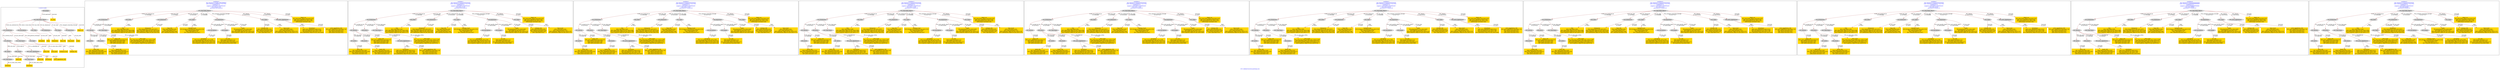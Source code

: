digraph n0 {
fontcolor="blue"
remincross="true"
label="s25-s-oakland-museum-paintings.json"
subgraph cluster_0 {
label="1-correct model"
n2[style="filled",color="white",fillcolor="lightgray",label="E12_Production1"];
n3[style="filled",color="white",fillcolor="lightgray",label="E21_Person1"];
n4[style="filled",color="white",fillcolor="lightgray",label="E52_Time-Span3"];
n5[style="filled",color="white",fillcolor="lightgray",label="E55_Type1"];
n6[style="filled",color="white",fillcolor="lightgray",label="E67_Birth1"];
n7[style="filled",color="white",fillcolor="lightgray",label="E69_Death1"];
n8[style="filled",color="white",fillcolor="lightgray",label="E82_Actor_Appellation1"];
n9[style="filled",color="white",fillcolor="lightgray",label="E22_Man-Made_Object1"];
n10[style="filled",color="white",fillcolor="lightgray",label="E34_Inscription1"];
n11[style="filled",color="white",fillcolor="lightgray",label="E35_Title1"];
n12[style="filled",color="white",fillcolor="lightgray",label="E54_Dimension1"];
n13[style="filled",color="white",fillcolor="lightgray",label="E55_Type2"];
n14[style="filled",color="white",fillcolor="lightgray",label="E8_Acquisition1"];
n15[style="filled",color="white",fillcolor="lightgray",label="E38_Image1"];
n16[style="filled",color="white",fillcolor="lightgray",label="E52_Time-Span1"];
n17[style="filled",color="white",fillcolor="lightgray",label="E52_Time-Span2"];
n18[shape="plaintext",style="filled",fillcolor="gold",label="Credit"];
n19[shape="plaintext",style="filled",fillcolor="gold",label="Dimensions"];
n20[shape="plaintext",style="filled",fillcolor="gold",label="ArtistName"];
n21[shape="plaintext",style="filled",fillcolor="gold",label="Pic_URL"];
n22[shape="plaintext",style="filled",fillcolor="gold",label="Type_URI"];
n23[shape="plaintext",style="filled",fillcolor="gold",label="Object_uri"];
n24[shape="plaintext",style="filled",fillcolor="gold",label="Birth_URI"];
n25[shape="plaintext",style="filled",fillcolor="gold",label="Inscription"];
n26[shape="plaintext",style="filled",fillcolor="gold",label="Subtype_of_Art"];
n27[shape="plaintext",style="filled",fillcolor="gold",label="Title"];
n28[shape="plaintext",style="filled",fillcolor="gold",label="Artist_URI"];
n29[shape="plaintext",style="filled",fillcolor="gold",label="Date_made"];
n30[shape="plaintext",style="filled",fillcolor="gold",label="Subtype_URI"];
n31[shape="plaintext",style="filled",fillcolor="gold",label="DeathDate"];
n32[shape="plaintext",style="filled",fillcolor="gold",label="Type_of_Art"];
n33[shape="plaintext",style="filled",fillcolor="gold",label="Artist_Appellation_URI"];
n34[shape="plaintext",style="filled",fillcolor="gold",label="Death_URI"];
n35[shape="plaintext",style="filled",fillcolor="gold",label="BirthDate"];
}
subgraph cluster_1 {
label="candidate 0\nlink coherence:0.034482758620689655\nnode coherence:0.06896551724137931\nconfidence:1.0\nmapping score:0.3875718390804597\ncost:2008.607244\n-precision:0.69-recall:0.6"
n37[style="filled",color="white",fillcolor="lightgray",label="E12_Production1"];
n38[style="filled",color="white",fillcolor="lightgray",label="E21_Person1"];
n39[style="filled",color="white",fillcolor="lightgray",label="E52_Time-Span1"];
n40[style="filled",color="white",fillcolor="lightgray",label="E67_Birth1"];
n41[style="filled",color="white",fillcolor="lightgray",label="E69_Death1"];
n42[style="filled",color="white",fillcolor="lightgray",label="E22_Man-Made_Object1"];
n43[style="filled",color="white",fillcolor="lightgray",label="E35_Title1"];
n44[style="filled",color="white",fillcolor="lightgray",label="E54_Dimension1"];
n45[style="filled",color="white",fillcolor="lightgray",label="E55_Type1"];
n46[style="filled",color="white",fillcolor="lightgray",label="E8_Acquisition1"];
n47[style="filled",color="white",fillcolor="lightgray",label="E55_Type2"];
n48[style="filled",color="white",fillcolor="lightgray",label="E82_Actor_Appellation2"];
n49[style="filled",color="white",fillcolor="lightgray",label="E34_Inscription1"];
n50[style="filled",color="white",fillcolor="lightgray",label="E38_Image1"];
n51[shape="plaintext",style="filled",fillcolor="gold",label="Date_made\n[E52_Time-Span,P82_at_some_time_within,0.586]\n[E52_Time-Span,P82b_end_of_the_end,0.215]\n[E52_Time-Span,P82a_begin_of_the_begin,0.121]\n[E33_Linguistic_Object,P3_has_note,0.078]"];
n52[shape="plaintext",style="filled",fillcolor="gold",label="Subtype_URI\n[E55_Type,classLink,0.416]\n[E57_Material,classLink,0.414]\n[E74_Group,classLink,0.139]\n[E55_Type,label,0.031]"];
n53[shape="plaintext",style="filled",fillcolor="gold",label="Death_URI\n[E69_Death,classLink,0.533]\n[E82_Actor_Appellation,classLink,0.2]\n[E21_Person,classLink,0.134]\n[E67_Birth,classLink,0.133]"];
n54[shape="plaintext",style="filled",fillcolor="gold",label="Dimensions\n[E54_Dimension,P3_has_note,0.837]\n[E22_Man-Made_Object,P3_has_note,0.079]\n[E33_Linguistic_Object,P3_has_note,0.043]\n[E73_Information_Object,P3_has_note,0.04]"];
n55[shape="plaintext",style="filled",fillcolor="gold",label="Title\n[E35_Title,label,0.386]\n[E22_Man-Made_Object,P3_has_note,0.248]\n[E73_Information_Object,P3_has_note,0.196]\n[E33_Linguistic_Object,P3_has_note,0.171]"];
n56[shape="plaintext",style="filled",fillcolor="gold",label="Object_uri\n[E22_Man-Made_Object,classLink,0.332]\n[E82_Actor_Appellation,label,0.284]\n[E8_Acquisition,P3_has_note,0.216]\n[E38_Image,classLink,0.168]"];
n57[shape="plaintext",style="filled",fillcolor="gold",label="Artist_URI\n[E82_Actor_Appellation,classLink,0.37]\n[E21_Person,classLink,0.258]\n[E69_Death,classLink,0.188]\n[E67_Birth,classLink,0.183]"];
n58[shape="plaintext",style="filled",fillcolor="gold",label="Credit\n[E8_Acquisition,P3_has_note,0.484]\n[E30_Right,P3_has_note,0.307]\n[E22_Man-Made_Object,P3_has_note,0.112]\n[E33_Linguistic_Object,P3_has_note,0.098]"];
n59[shape="plaintext",style="filled",fillcolor="gold",label="Type_URI\n[E55_Type,classLink,0.593]\n[E55_Type,label,0.197]\n[E74_Group,classLink,0.108]\n[E57_Material,classLink,0.102]"];
n60[shape="plaintext",style="filled",fillcolor="gold",label="Pic_URL\n[E38_Image,classLink,0.771]\n[E53_Place,classLink,0.083]\n[E22_Man-Made_Object,classLink,0.077]\n[E8_Acquisition,classLink,0.069]"];
n61[shape="plaintext",style="filled",fillcolor="gold",label="ArtistName\n[E82_Actor_Appellation,label,0.612]\n[E34_Inscription,P3_has_note,0.189]\n[E8_Acquisition,P3_has_note,0.116]\n[E73_Information_Object,P3_has_note,0.083]"];
n62[shape="plaintext",style="filled",fillcolor="gold",label="Type_of_Art\n[E55_Type,label,0.454]\n[E55_Type,classLink,0.321]\n[E33_Linguistic_Object,P3_has_note,0.113]\n[E73_Information_Object,P3_has_note,0.111]"];
n63[shape="plaintext",style="filled",fillcolor="gold",label="Inscription\n[E34_Inscription,P3_has_note,0.536]\n[E22_Man-Made_Object,P3_has_note,0.185]\n[E73_Information_Object,P3_has_note,0.16]\n[E33_Linguistic_Object,P3_has_note,0.119]"];
n64[shape="plaintext",style="filled",fillcolor="gold",label="Birth_URI\n[E67_Birth,classLink,0.546]\n[E82_Actor_Appellation,classLink,0.205]\n[E21_Person,classLink,0.146]\n[E69_Death,classLink,0.103]"];
n65[shape="plaintext",style="filled",fillcolor="gold",label="Subtype_of_Art\n[E29_Design_or_Procedure,P3_has_note,0.324]\n[E57_Material,label,0.305]\n[E55_Type,label,0.274]\n[E57_Material,classLink,0.097]"];
n66[shape="plaintext",style="filled",fillcolor="gold",label="Artist_Appellation_URI\n[E82_Actor_Appellation,classLink,0.729]\n[E21_Person,classLink,0.207]\n[E67_Birth,classLink,0.032]\n[E69_Death,classLink,0.032]"];
}
subgraph cluster_2 {
label="candidate 1\nlink coherence:0.03333333333333333\nnode coherence:0.06896551724137931\nconfidence:1.0\nmapping score:0.3875718390804597\ncost:2009.570145\n-precision:0.64-recall:0.6"
n68[style="filled",color="white",fillcolor="lightgray",label="E12_Production1"];
n69[style="filled",color="white",fillcolor="lightgray",label="E21_Person1"];
n70[style="filled",color="white",fillcolor="lightgray",label="E39_Actor1"];
n71[style="filled",color="white",fillcolor="lightgray",label="E52_Time-Span1"];
n72[style="filled",color="white",fillcolor="lightgray",label="E67_Birth1"];
n73[style="filled",color="white",fillcolor="lightgray",label="E69_Death1"];
n74[style="filled",color="white",fillcolor="lightgray",label="E22_Man-Made_Object1"];
n75[style="filled",color="white",fillcolor="lightgray",label="E35_Title1"];
n76[style="filled",color="white",fillcolor="lightgray",label="E54_Dimension1"];
n77[style="filled",color="white",fillcolor="lightgray",label="E55_Type1"];
n78[style="filled",color="white",fillcolor="lightgray",label="E8_Acquisition1"];
n79[style="filled",color="white",fillcolor="lightgray",label="E55_Type2"];
n80[style="filled",color="white",fillcolor="lightgray",label="E82_Actor_Appellation2"];
n81[style="filled",color="white",fillcolor="lightgray",label="E34_Inscription1"];
n82[style="filled",color="white",fillcolor="lightgray",label="E38_Image1"];
n83[shape="plaintext",style="filled",fillcolor="gold",label="Date_made\n[E52_Time-Span,P82_at_some_time_within,0.586]\n[E52_Time-Span,P82b_end_of_the_end,0.215]\n[E52_Time-Span,P82a_begin_of_the_begin,0.121]\n[E33_Linguistic_Object,P3_has_note,0.078]"];
n84[shape="plaintext",style="filled",fillcolor="gold",label="Subtype_URI\n[E55_Type,classLink,0.416]\n[E57_Material,classLink,0.414]\n[E74_Group,classLink,0.139]\n[E55_Type,label,0.031]"];
n85[shape="plaintext",style="filled",fillcolor="gold",label="Death_URI\n[E69_Death,classLink,0.533]\n[E82_Actor_Appellation,classLink,0.2]\n[E21_Person,classLink,0.134]\n[E67_Birth,classLink,0.133]"];
n86[shape="plaintext",style="filled",fillcolor="gold",label="Dimensions\n[E54_Dimension,P3_has_note,0.837]\n[E22_Man-Made_Object,P3_has_note,0.079]\n[E33_Linguistic_Object,P3_has_note,0.043]\n[E73_Information_Object,P3_has_note,0.04]"];
n87[shape="plaintext",style="filled",fillcolor="gold",label="Title\n[E35_Title,label,0.386]\n[E22_Man-Made_Object,P3_has_note,0.248]\n[E73_Information_Object,P3_has_note,0.196]\n[E33_Linguistic_Object,P3_has_note,0.171]"];
n88[shape="plaintext",style="filled",fillcolor="gold",label="Object_uri\n[E22_Man-Made_Object,classLink,0.332]\n[E82_Actor_Appellation,label,0.284]\n[E8_Acquisition,P3_has_note,0.216]\n[E38_Image,classLink,0.168]"];
n89[shape="plaintext",style="filled",fillcolor="gold",label="Artist_URI\n[E82_Actor_Appellation,classLink,0.37]\n[E21_Person,classLink,0.258]\n[E69_Death,classLink,0.188]\n[E67_Birth,classLink,0.183]"];
n90[shape="plaintext",style="filled",fillcolor="gold",label="Credit\n[E8_Acquisition,P3_has_note,0.484]\n[E30_Right,P3_has_note,0.307]\n[E22_Man-Made_Object,P3_has_note,0.112]\n[E33_Linguistic_Object,P3_has_note,0.098]"];
n91[shape="plaintext",style="filled",fillcolor="gold",label="Type_URI\n[E55_Type,classLink,0.593]\n[E55_Type,label,0.197]\n[E74_Group,classLink,0.108]\n[E57_Material,classLink,0.102]"];
n92[shape="plaintext",style="filled",fillcolor="gold",label="Pic_URL\n[E38_Image,classLink,0.771]\n[E53_Place,classLink,0.083]\n[E22_Man-Made_Object,classLink,0.077]\n[E8_Acquisition,classLink,0.069]"];
n93[shape="plaintext",style="filled",fillcolor="gold",label="ArtistName\n[E82_Actor_Appellation,label,0.612]\n[E34_Inscription,P3_has_note,0.189]\n[E8_Acquisition,P3_has_note,0.116]\n[E73_Information_Object,P3_has_note,0.083]"];
n94[shape="plaintext",style="filled",fillcolor="gold",label="Type_of_Art\n[E55_Type,label,0.454]\n[E55_Type,classLink,0.321]\n[E33_Linguistic_Object,P3_has_note,0.113]\n[E73_Information_Object,P3_has_note,0.111]"];
n95[shape="plaintext",style="filled",fillcolor="gold",label="Inscription\n[E34_Inscription,P3_has_note,0.536]\n[E22_Man-Made_Object,P3_has_note,0.185]\n[E73_Information_Object,P3_has_note,0.16]\n[E33_Linguistic_Object,P3_has_note,0.119]"];
n96[shape="plaintext",style="filled",fillcolor="gold",label="Birth_URI\n[E67_Birth,classLink,0.546]\n[E82_Actor_Appellation,classLink,0.205]\n[E21_Person,classLink,0.146]\n[E69_Death,classLink,0.103]"];
n97[shape="plaintext",style="filled",fillcolor="gold",label="Subtype_of_Art\n[E29_Design_or_Procedure,P3_has_note,0.324]\n[E57_Material,label,0.305]\n[E55_Type,label,0.274]\n[E57_Material,classLink,0.097]"];
n98[shape="plaintext",style="filled",fillcolor="gold",label="Artist_Appellation_URI\n[E82_Actor_Appellation,classLink,0.729]\n[E21_Person,classLink,0.207]\n[E67_Birth,classLink,0.032]\n[E69_Death,classLink,0.032]"];
}
subgraph cluster_3 {
label="candidate 2\nlink coherence:0.03333333333333333\nnode coherence:0.06896551724137931\nconfidence:1.0\nmapping score:0.3875718390804597\ncost:2009.570542\n-precision:0.57-recall:0.53"
n100[style="filled",color="white",fillcolor="lightgray",label="E12_Production1"];
n101[style="filled",color="white",fillcolor="lightgray",label="E21_Person1"];
n102[style="filled",color="white",fillcolor="lightgray",label="E39_Actor1"];
n103[style="filled",color="white",fillcolor="lightgray",label="E52_Time-Span1"];
n104[style="filled",color="white",fillcolor="lightgray",label="E67_Birth1"];
n105[style="filled",color="white",fillcolor="lightgray",label="E22_Man-Made_Object1"];
n106[style="filled",color="white",fillcolor="lightgray",label="E35_Title1"];
n107[style="filled",color="white",fillcolor="lightgray",label="E54_Dimension1"];
n108[style="filled",color="white",fillcolor="lightgray",label="E55_Type1"];
n109[style="filled",color="white",fillcolor="lightgray",label="E8_Acquisition1"];
n110[style="filled",color="white",fillcolor="lightgray",label="E69_Death1"];
n111[style="filled",color="white",fillcolor="lightgray",label="E55_Type2"];
n112[style="filled",color="white",fillcolor="lightgray",label="E82_Actor_Appellation2"];
n113[style="filled",color="white",fillcolor="lightgray",label="E34_Inscription1"];
n114[style="filled",color="white",fillcolor="lightgray",label="E38_Image1"];
n115[shape="plaintext",style="filled",fillcolor="gold",label="Date_made\n[E52_Time-Span,P82_at_some_time_within,0.586]\n[E52_Time-Span,P82b_end_of_the_end,0.215]\n[E52_Time-Span,P82a_begin_of_the_begin,0.121]\n[E33_Linguistic_Object,P3_has_note,0.078]"];
n116[shape="plaintext",style="filled",fillcolor="gold",label="Subtype_URI\n[E55_Type,classLink,0.416]\n[E57_Material,classLink,0.414]\n[E74_Group,classLink,0.139]\n[E55_Type,label,0.031]"];
n117[shape="plaintext",style="filled",fillcolor="gold",label="Death_URI\n[E69_Death,classLink,0.533]\n[E82_Actor_Appellation,classLink,0.2]\n[E21_Person,classLink,0.134]\n[E67_Birth,classLink,0.133]"];
n118[shape="plaintext",style="filled",fillcolor="gold",label="Dimensions\n[E54_Dimension,P3_has_note,0.837]\n[E22_Man-Made_Object,P3_has_note,0.079]\n[E33_Linguistic_Object,P3_has_note,0.043]\n[E73_Information_Object,P3_has_note,0.04]"];
n119[shape="plaintext",style="filled",fillcolor="gold",label="Title\n[E35_Title,label,0.386]\n[E22_Man-Made_Object,P3_has_note,0.248]\n[E73_Information_Object,P3_has_note,0.196]\n[E33_Linguistic_Object,P3_has_note,0.171]"];
n120[shape="plaintext",style="filled",fillcolor="gold",label="Object_uri\n[E22_Man-Made_Object,classLink,0.332]\n[E82_Actor_Appellation,label,0.284]\n[E8_Acquisition,P3_has_note,0.216]\n[E38_Image,classLink,0.168]"];
n121[shape="plaintext",style="filled",fillcolor="gold",label="Artist_URI\n[E82_Actor_Appellation,classLink,0.37]\n[E21_Person,classLink,0.258]\n[E69_Death,classLink,0.188]\n[E67_Birth,classLink,0.183]"];
n122[shape="plaintext",style="filled",fillcolor="gold",label="Credit\n[E8_Acquisition,P3_has_note,0.484]\n[E30_Right,P3_has_note,0.307]\n[E22_Man-Made_Object,P3_has_note,0.112]\n[E33_Linguistic_Object,P3_has_note,0.098]"];
n123[shape="plaintext",style="filled",fillcolor="gold",label="Type_URI\n[E55_Type,classLink,0.593]\n[E55_Type,label,0.197]\n[E74_Group,classLink,0.108]\n[E57_Material,classLink,0.102]"];
n124[shape="plaintext",style="filled",fillcolor="gold",label="Pic_URL\n[E38_Image,classLink,0.771]\n[E53_Place,classLink,0.083]\n[E22_Man-Made_Object,classLink,0.077]\n[E8_Acquisition,classLink,0.069]"];
n125[shape="plaintext",style="filled",fillcolor="gold",label="ArtistName\n[E82_Actor_Appellation,label,0.612]\n[E34_Inscription,P3_has_note,0.189]\n[E8_Acquisition,P3_has_note,0.116]\n[E73_Information_Object,P3_has_note,0.083]"];
n126[shape="plaintext",style="filled",fillcolor="gold",label="Type_of_Art\n[E55_Type,label,0.454]\n[E55_Type,classLink,0.321]\n[E33_Linguistic_Object,P3_has_note,0.113]\n[E73_Information_Object,P3_has_note,0.111]"];
n127[shape="plaintext",style="filled",fillcolor="gold",label="Inscription\n[E34_Inscription,P3_has_note,0.536]\n[E22_Man-Made_Object,P3_has_note,0.185]\n[E73_Information_Object,P3_has_note,0.16]\n[E33_Linguistic_Object,P3_has_note,0.119]"];
n128[shape="plaintext",style="filled",fillcolor="gold",label="Birth_URI\n[E67_Birth,classLink,0.546]\n[E82_Actor_Appellation,classLink,0.205]\n[E21_Person,classLink,0.146]\n[E69_Death,classLink,0.103]"];
n129[shape="plaintext",style="filled",fillcolor="gold",label="Subtype_of_Art\n[E29_Design_or_Procedure,P3_has_note,0.324]\n[E57_Material,label,0.305]\n[E55_Type,label,0.274]\n[E57_Material,classLink,0.097]"];
n130[shape="plaintext",style="filled",fillcolor="gold",label="Artist_Appellation_URI\n[E82_Actor_Appellation,classLink,0.729]\n[E21_Person,classLink,0.207]\n[E67_Birth,classLink,0.032]\n[E69_Death,classLink,0.032]"];
}
subgraph cluster_4 {
label="candidate 3\nlink coherence:0.03333333333333333\nnode coherence:0.06896551724137931\nconfidence:1.0\nmapping score:0.3875718390804597\ncost:2009.572248\n-precision:0.57-recall:0.53"
n132[style="filled",color="white",fillcolor="lightgray",label="E12_Production1"];
n133[style="filled",color="white",fillcolor="lightgray",label="E21_Person1"];
n134[style="filled",color="white",fillcolor="lightgray",label="E39_Actor1"];
n135[style="filled",color="white",fillcolor="lightgray",label="E52_Time-Span1"];
n136[style="filled",color="white",fillcolor="lightgray",label="E69_Death1"];
n137[style="filled",color="white",fillcolor="lightgray",label="E22_Man-Made_Object1"];
n138[style="filled",color="white",fillcolor="lightgray",label="E35_Title1"];
n139[style="filled",color="white",fillcolor="lightgray",label="E54_Dimension1"];
n140[style="filled",color="white",fillcolor="lightgray",label="E55_Type1"];
n141[style="filled",color="white",fillcolor="lightgray",label="E8_Acquisition1"];
n142[style="filled",color="white",fillcolor="lightgray",label="E67_Birth1"];
n143[style="filled",color="white",fillcolor="lightgray",label="E55_Type2"];
n144[style="filled",color="white",fillcolor="lightgray",label="E82_Actor_Appellation2"];
n145[style="filled",color="white",fillcolor="lightgray",label="E34_Inscription1"];
n146[style="filled",color="white",fillcolor="lightgray",label="E38_Image1"];
n147[shape="plaintext",style="filled",fillcolor="gold",label="Date_made\n[E52_Time-Span,P82_at_some_time_within,0.586]\n[E52_Time-Span,P82b_end_of_the_end,0.215]\n[E52_Time-Span,P82a_begin_of_the_begin,0.121]\n[E33_Linguistic_Object,P3_has_note,0.078]"];
n148[shape="plaintext",style="filled",fillcolor="gold",label="Subtype_URI\n[E55_Type,classLink,0.416]\n[E57_Material,classLink,0.414]\n[E74_Group,classLink,0.139]\n[E55_Type,label,0.031]"];
n149[shape="plaintext",style="filled",fillcolor="gold",label="Death_URI\n[E69_Death,classLink,0.533]\n[E82_Actor_Appellation,classLink,0.2]\n[E21_Person,classLink,0.134]\n[E67_Birth,classLink,0.133]"];
n150[shape="plaintext",style="filled",fillcolor="gold",label="Dimensions\n[E54_Dimension,P3_has_note,0.837]\n[E22_Man-Made_Object,P3_has_note,0.079]\n[E33_Linguistic_Object,P3_has_note,0.043]\n[E73_Information_Object,P3_has_note,0.04]"];
n151[shape="plaintext",style="filled",fillcolor="gold",label="Title\n[E35_Title,label,0.386]\n[E22_Man-Made_Object,P3_has_note,0.248]\n[E73_Information_Object,P3_has_note,0.196]\n[E33_Linguistic_Object,P3_has_note,0.171]"];
n152[shape="plaintext",style="filled",fillcolor="gold",label="Object_uri\n[E22_Man-Made_Object,classLink,0.332]\n[E82_Actor_Appellation,label,0.284]\n[E8_Acquisition,P3_has_note,0.216]\n[E38_Image,classLink,0.168]"];
n153[shape="plaintext",style="filled",fillcolor="gold",label="Artist_URI\n[E82_Actor_Appellation,classLink,0.37]\n[E21_Person,classLink,0.258]\n[E69_Death,classLink,0.188]\n[E67_Birth,classLink,0.183]"];
n154[shape="plaintext",style="filled",fillcolor="gold",label="Credit\n[E8_Acquisition,P3_has_note,0.484]\n[E30_Right,P3_has_note,0.307]\n[E22_Man-Made_Object,P3_has_note,0.112]\n[E33_Linguistic_Object,P3_has_note,0.098]"];
n155[shape="plaintext",style="filled",fillcolor="gold",label="Type_URI\n[E55_Type,classLink,0.593]\n[E55_Type,label,0.197]\n[E74_Group,classLink,0.108]\n[E57_Material,classLink,0.102]"];
n156[shape="plaintext",style="filled",fillcolor="gold",label="Pic_URL\n[E38_Image,classLink,0.771]\n[E53_Place,classLink,0.083]\n[E22_Man-Made_Object,classLink,0.077]\n[E8_Acquisition,classLink,0.069]"];
n157[shape="plaintext",style="filled",fillcolor="gold",label="ArtistName\n[E82_Actor_Appellation,label,0.612]\n[E34_Inscription,P3_has_note,0.189]\n[E8_Acquisition,P3_has_note,0.116]\n[E73_Information_Object,P3_has_note,0.083]"];
n158[shape="plaintext",style="filled",fillcolor="gold",label="Type_of_Art\n[E55_Type,label,0.454]\n[E55_Type,classLink,0.321]\n[E33_Linguistic_Object,P3_has_note,0.113]\n[E73_Information_Object,P3_has_note,0.111]"];
n159[shape="plaintext",style="filled",fillcolor="gold",label="Inscription\n[E34_Inscription,P3_has_note,0.536]\n[E22_Man-Made_Object,P3_has_note,0.185]\n[E73_Information_Object,P3_has_note,0.16]\n[E33_Linguistic_Object,P3_has_note,0.119]"];
n160[shape="plaintext",style="filled",fillcolor="gold",label="Birth_URI\n[E67_Birth,classLink,0.546]\n[E82_Actor_Appellation,classLink,0.205]\n[E21_Person,classLink,0.146]\n[E69_Death,classLink,0.103]"];
n161[shape="plaintext",style="filled",fillcolor="gold",label="Subtype_of_Art\n[E29_Design_or_Procedure,P3_has_note,0.324]\n[E57_Material,label,0.305]\n[E55_Type,label,0.274]\n[E57_Material,classLink,0.097]"];
n162[shape="plaintext",style="filled",fillcolor="gold",label="Artist_Appellation_URI\n[E82_Actor_Appellation,classLink,0.729]\n[E21_Person,classLink,0.207]\n[E67_Birth,classLink,0.032]\n[E69_Death,classLink,0.032]"];
}
subgraph cluster_5 {
label="candidate 4\nlink coherence:0.03333333333333333\nnode coherence:0.06896551724137931\nconfidence:1.0\nmapping score:0.3875718390804597\ncost:2009.572644\n-precision:0.5-recall:0.47"
n164[style="filled",color="white",fillcolor="lightgray",label="E12_Production1"];
n165[style="filled",color="white",fillcolor="lightgray",label="E21_Person1"];
n166[style="filled",color="white",fillcolor="lightgray",label="E39_Actor1"];
n167[style="filled",color="white",fillcolor="lightgray",label="E52_Time-Span1"];
n168[style="filled",color="white",fillcolor="lightgray",label="E22_Man-Made_Object1"];
n169[style="filled",color="white",fillcolor="lightgray",label="E35_Title1"];
n170[style="filled",color="white",fillcolor="lightgray",label="E54_Dimension1"];
n171[style="filled",color="white",fillcolor="lightgray",label="E55_Type1"];
n172[style="filled",color="white",fillcolor="lightgray",label="E8_Acquisition1"];
n173[style="filled",color="white",fillcolor="lightgray",label="E67_Birth1"];
n174[style="filled",color="white",fillcolor="lightgray",label="E69_Death1"];
n175[style="filled",color="white",fillcolor="lightgray",label="E55_Type2"];
n176[style="filled",color="white",fillcolor="lightgray",label="E82_Actor_Appellation2"];
n177[style="filled",color="white",fillcolor="lightgray",label="E34_Inscription1"];
n178[style="filled",color="white",fillcolor="lightgray",label="E38_Image1"];
n179[shape="plaintext",style="filled",fillcolor="gold",label="Date_made\n[E52_Time-Span,P82_at_some_time_within,0.586]\n[E52_Time-Span,P82b_end_of_the_end,0.215]\n[E52_Time-Span,P82a_begin_of_the_begin,0.121]\n[E33_Linguistic_Object,P3_has_note,0.078]"];
n180[shape="plaintext",style="filled",fillcolor="gold",label="Subtype_URI\n[E55_Type,classLink,0.416]\n[E57_Material,classLink,0.414]\n[E74_Group,classLink,0.139]\n[E55_Type,label,0.031]"];
n181[shape="plaintext",style="filled",fillcolor="gold",label="Death_URI\n[E69_Death,classLink,0.533]\n[E82_Actor_Appellation,classLink,0.2]\n[E21_Person,classLink,0.134]\n[E67_Birth,classLink,0.133]"];
n182[shape="plaintext",style="filled",fillcolor="gold",label="Dimensions\n[E54_Dimension,P3_has_note,0.837]\n[E22_Man-Made_Object,P3_has_note,0.079]\n[E33_Linguistic_Object,P3_has_note,0.043]\n[E73_Information_Object,P3_has_note,0.04]"];
n183[shape="plaintext",style="filled",fillcolor="gold",label="Title\n[E35_Title,label,0.386]\n[E22_Man-Made_Object,P3_has_note,0.248]\n[E73_Information_Object,P3_has_note,0.196]\n[E33_Linguistic_Object,P3_has_note,0.171]"];
n184[shape="plaintext",style="filled",fillcolor="gold",label="Object_uri\n[E22_Man-Made_Object,classLink,0.332]\n[E82_Actor_Appellation,label,0.284]\n[E8_Acquisition,P3_has_note,0.216]\n[E38_Image,classLink,0.168]"];
n185[shape="plaintext",style="filled",fillcolor="gold",label="Artist_URI\n[E82_Actor_Appellation,classLink,0.37]\n[E21_Person,classLink,0.258]\n[E69_Death,classLink,0.188]\n[E67_Birth,classLink,0.183]"];
n186[shape="plaintext",style="filled",fillcolor="gold",label="Credit\n[E8_Acquisition,P3_has_note,0.484]\n[E30_Right,P3_has_note,0.307]\n[E22_Man-Made_Object,P3_has_note,0.112]\n[E33_Linguistic_Object,P3_has_note,0.098]"];
n187[shape="plaintext",style="filled",fillcolor="gold",label="Type_URI\n[E55_Type,classLink,0.593]\n[E55_Type,label,0.197]\n[E74_Group,classLink,0.108]\n[E57_Material,classLink,0.102]"];
n188[shape="plaintext",style="filled",fillcolor="gold",label="Pic_URL\n[E38_Image,classLink,0.771]\n[E53_Place,classLink,0.083]\n[E22_Man-Made_Object,classLink,0.077]\n[E8_Acquisition,classLink,0.069]"];
n189[shape="plaintext",style="filled",fillcolor="gold",label="ArtistName\n[E82_Actor_Appellation,label,0.612]\n[E34_Inscription,P3_has_note,0.189]\n[E8_Acquisition,P3_has_note,0.116]\n[E73_Information_Object,P3_has_note,0.083]"];
n190[shape="plaintext",style="filled",fillcolor="gold",label="Type_of_Art\n[E55_Type,label,0.454]\n[E55_Type,classLink,0.321]\n[E33_Linguistic_Object,P3_has_note,0.113]\n[E73_Information_Object,P3_has_note,0.111]"];
n191[shape="plaintext",style="filled",fillcolor="gold",label="Inscription\n[E34_Inscription,P3_has_note,0.536]\n[E22_Man-Made_Object,P3_has_note,0.185]\n[E73_Information_Object,P3_has_note,0.16]\n[E33_Linguistic_Object,P3_has_note,0.119]"];
n192[shape="plaintext",style="filled",fillcolor="gold",label="Birth_URI\n[E67_Birth,classLink,0.546]\n[E82_Actor_Appellation,classLink,0.205]\n[E21_Person,classLink,0.146]\n[E69_Death,classLink,0.103]"];
n193[shape="plaintext",style="filled",fillcolor="gold",label="Subtype_of_Art\n[E29_Design_or_Procedure,P3_has_note,0.324]\n[E57_Material,label,0.305]\n[E55_Type,label,0.274]\n[E57_Material,classLink,0.097]"];
n194[shape="plaintext",style="filled",fillcolor="gold",label="Artist_Appellation_URI\n[E82_Actor_Appellation,classLink,0.729]\n[E21_Person,classLink,0.207]\n[E67_Birth,classLink,0.032]\n[E69_Death,classLink,0.032]"];
}
subgraph cluster_6 {
label="candidate 5\nlink coherence:0.03333333333333333\nnode coherence:0.06896551724137931\nconfidence:1.0\nmapping score:0.3875718390804597\ncost:2009.580544\n-precision:0.57-recall:0.53"
n196[style="filled",color="white",fillcolor="lightgray",label="E12_Production1"];
n197[style="filled",color="white",fillcolor="lightgray",label="E21_Person1"];
n198[style="filled",color="white",fillcolor="lightgray",label="E39_Actor1"];
n199[style="filled",color="white",fillcolor="lightgray",label="E52_Time-Span1"];
n200[style="filled",color="white",fillcolor="lightgray",label="E67_Birth1"];
n201[style="filled",color="white",fillcolor="lightgray",label="E22_Man-Made_Object1"];
n202[style="filled",color="white",fillcolor="lightgray",label="E35_Title1"];
n203[style="filled",color="white",fillcolor="lightgray",label="E54_Dimension1"];
n204[style="filled",color="white",fillcolor="lightgray",label="E55_Type1"];
n205[style="filled",color="white",fillcolor="lightgray",label="E8_Acquisition1"];
n206[style="filled",color="white",fillcolor="lightgray",label="E69_Death1"];
n207[style="filled",color="white",fillcolor="lightgray",label="E55_Type2"];
n208[style="filled",color="white",fillcolor="lightgray",label="E82_Actor_Appellation2"];
n209[style="filled",color="white",fillcolor="lightgray",label="E34_Inscription1"];
n210[style="filled",color="white",fillcolor="lightgray",label="E38_Image1"];
n211[shape="plaintext",style="filled",fillcolor="gold",label="Date_made\n[E52_Time-Span,P82_at_some_time_within,0.586]\n[E52_Time-Span,P82b_end_of_the_end,0.215]\n[E52_Time-Span,P82a_begin_of_the_begin,0.121]\n[E33_Linguistic_Object,P3_has_note,0.078]"];
n212[shape="plaintext",style="filled",fillcolor="gold",label="Subtype_URI\n[E55_Type,classLink,0.416]\n[E57_Material,classLink,0.414]\n[E74_Group,classLink,0.139]\n[E55_Type,label,0.031]"];
n213[shape="plaintext",style="filled",fillcolor="gold",label="Death_URI\n[E69_Death,classLink,0.533]\n[E82_Actor_Appellation,classLink,0.2]\n[E21_Person,classLink,0.134]\n[E67_Birth,classLink,0.133]"];
n214[shape="plaintext",style="filled",fillcolor="gold",label="Dimensions\n[E54_Dimension,P3_has_note,0.837]\n[E22_Man-Made_Object,P3_has_note,0.079]\n[E33_Linguistic_Object,P3_has_note,0.043]\n[E73_Information_Object,P3_has_note,0.04]"];
n215[shape="plaintext",style="filled",fillcolor="gold",label="Title\n[E35_Title,label,0.386]\n[E22_Man-Made_Object,P3_has_note,0.248]\n[E73_Information_Object,P3_has_note,0.196]\n[E33_Linguistic_Object,P3_has_note,0.171]"];
n216[shape="plaintext",style="filled",fillcolor="gold",label="Object_uri\n[E22_Man-Made_Object,classLink,0.332]\n[E82_Actor_Appellation,label,0.284]\n[E8_Acquisition,P3_has_note,0.216]\n[E38_Image,classLink,0.168]"];
n217[shape="plaintext",style="filled",fillcolor="gold",label="Artist_URI\n[E82_Actor_Appellation,classLink,0.37]\n[E21_Person,classLink,0.258]\n[E69_Death,classLink,0.188]\n[E67_Birth,classLink,0.183]"];
n218[shape="plaintext",style="filled",fillcolor="gold",label="Credit\n[E8_Acquisition,P3_has_note,0.484]\n[E30_Right,P3_has_note,0.307]\n[E22_Man-Made_Object,P3_has_note,0.112]\n[E33_Linguistic_Object,P3_has_note,0.098]"];
n219[shape="plaintext",style="filled",fillcolor="gold",label="Type_URI\n[E55_Type,classLink,0.593]\n[E55_Type,label,0.197]\n[E74_Group,classLink,0.108]\n[E57_Material,classLink,0.102]"];
n220[shape="plaintext",style="filled",fillcolor="gold",label="Pic_URL\n[E38_Image,classLink,0.771]\n[E53_Place,classLink,0.083]\n[E22_Man-Made_Object,classLink,0.077]\n[E8_Acquisition,classLink,0.069]"];
n221[shape="plaintext",style="filled",fillcolor="gold",label="ArtistName\n[E82_Actor_Appellation,label,0.612]\n[E34_Inscription,P3_has_note,0.189]\n[E8_Acquisition,P3_has_note,0.116]\n[E73_Information_Object,P3_has_note,0.083]"];
n222[shape="plaintext",style="filled",fillcolor="gold",label="Type_of_Art\n[E55_Type,label,0.454]\n[E55_Type,classLink,0.321]\n[E33_Linguistic_Object,P3_has_note,0.113]\n[E73_Information_Object,P3_has_note,0.111]"];
n223[shape="plaintext",style="filled",fillcolor="gold",label="Inscription\n[E34_Inscription,P3_has_note,0.536]\n[E22_Man-Made_Object,P3_has_note,0.185]\n[E73_Information_Object,P3_has_note,0.16]\n[E33_Linguistic_Object,P3_has_note,0.119]"];
n224[shape="plaintext",style="filled",fillcolor="gold",label="Birth_URI\n[E67_Birth,classLink,0.546]\n[E82_Actor_Appellation,classLink,0.205]\n[E21_Person,classLink,0.146]\n[E69_Death,classLink,0.103]"];
n225[shape="plaintext",style="filled",fillcolor="gold",label="Subtype_of_Art\n[E29_Design_or_Procedure,P3_has_note,0.324]\n[E57_Material,label,0.305]\n[E55_Type,label,0.274]\n[E57_Material,classLink,0.097]"];
n226[shape="plaintext",style="filled",fillcolor="gold",label="Artist_Appellation_URI\n[E82_Actor_Appellation,classLink,0.729]\n[E21_Person,classLink,0.207]\n[E67_Birth,classLink,0.032]\n[E69_Death,classLink,0.032]"];
}
subgraph cluster_7 {
label="candidate 6\nlink coherence:0.03333333333333333\nnode coherence:0.06896551724137931\nconfidence:1.0\nmapping score:0.3875718390804597\ncost:2009.58225\n-precision:0.57-recall:0.53"
n228[style="filled",color="white",fillcolor="lightgray",label="E12_Production1"];
n229[style="filled",color="white",fillcolor="lightgray",label="E21_Person1"];
n230[style="filled",color="white",fillcolor="lightgray",label="E39_Actor1"];
n231[style="filled",color="white",fillcolor="lightgray",label="E52_Time-Span1"];
n232[style="filled",color="white",fillcolor="lightgray",label="E69_Death1"];
n233[style="filled",color="white",fillcolor="lightgray",label="E22_Man-Made_Object1"];
n234[style="filled",color="white",fillcolor="lightgray",label="E35_Title1"];
n235[style="filled",color="white",fillcolor="lightgray",label="E54_Dimension1"];
n236[style="filled",color="white",fillcolor="lightgray",label="E55_Type1"];
n237[style="filled",color="white",fillcolor="lightgray",label="E8_Acquisition1"];
n238[style="filled",color="white",fillcolor="lightgray",label="E67_Birth1"];
n239[style="filled",color="white",fillcolor="lightgray",label="E55_Type2"];
n240[style="filled",color="white",fillcolor="lightgray",label="E82_Actor_Appellation2"];
n241[style="filled",color="white",fillcolor="lightgray",label="E34_Inscription1"];
n242[style="filled",color="white",fillcolor="lightgray",label="E38_Image1"];
n243[shape="plaintext",style="filled",fillcolor="gold",label="Date_made\n[E52_Time-Span,P82_at_some_time_within,0.586]\n[E52_Time-Span,P82b_end_of_the_end,0.215]\n[E52_Time-Span,P82a_begin_of_the_begin,0.121]\n[E33_Linguistic_Object,P3_has_note,0.078]"];
n244[shape="plaintext",style="filled",fillcolor="gold",label="Subtype_URI\n[E55_Type,classLink,0.416]\n[E57_Material,classLink,0.414]\n[E74_Group,classLink,0.139]\n[E55_Type,label,0.031]"];
n245[shape="plaintext",style="filled",fillcolor="gold",label="Death_URI\n[E69_Death,classLink,0.533]\n[E82_Actor_Appellation,classLink,0.2]\n[E21_Person,classLink,0.134]\n[E67_Birth,classLink,0.133]"];
n246[shape="plaintext",style="filled",fillcolor="gold",label="Dimensions\n[E54_Dimension,P3_has_note,0.837]\n[E22_Man-Made_Object,P3_has_note,0.079]\n[E33_Linguistic_Object,P3_has_note,0.043]\n[E73_Information_Object,P3_has_note,0.04]"];
n247[shape="plaintext",style="filled",fillcolor="gold",label="Title\n[E35_Title,label,0.386]\n[E22_Man-Made_Object,P3_has_note,0.248]\n[E73_Information_Object,P3_has_note,0.196]\n[E33_Linguistic_Object,P3_has_note,0.171]"];
n248[shape="plaintext",style="filled",fillcolor="gold",label="Object_uri\n[E22_Man-Made_Object,classLink,0.332]\n[E82_Actor_Appellation,label,0.284]\n[E8_Acquisition,P3_has_note,0.216]\n[E38_Image,classLink,0.168]"];
n249[shape="plaintext",style="filled",fillcolor="gold",label="Artist_URI\n[E82_Actor_Appellation,classLink,0.37]\n[E21_Person,classLink,0.258]\n[E69_Death,classLink,0.188]\n[E67_Birth,classLink,0.183]"];
n250[shape="plaintext",style="filled",fillcolor="gold",label="Credit\n[E8_Acquisition,P3_has_note,0.484]\n[E30_Right,P3_has_note,0.307]\n[E22_Man-Made_Object,P3_has_note,0.112]\n[E33_Linguistic_Object,P3_has_note,0.098]"];
n251[shape="plaintext",style="filled",fillcolor="gold",label="Type_URI\n[E55_Type,classLink,0.593]\n[E55_Type,label,0.197]\n[E74_Group,classLink,0.108]\n[E57_Material,classLink,0.102]"];
n252[shape="plaintext",style="filled",fillcolor="gold",label="Pic_URL\n[E38_Image,classLink,0.771]\n[E53_Place,classLink,0.083]\n[E22_Man-Made_Object,classLink,0.077]\n[E8_Acquisition,classLink,0.069]"];
n253[shape="plaintext",style="filled",fillcolor="gold",label="ArtistName\n[E82_Actor_Appellation,label,0.612]\n[E34_Inscription,P3_has_note,0.189]\n[E8_Acquisition,P3_has_note,0.116]\n[E73_Information_Object,P3_has_note,0.083]"];
n254[shape="plaintext",style="filled",fillcolor="gold",label="Type_of_Art\n[E55_Type,label,0.454]\n[E55_Type,classLink,0.321]\n[E33_Linguistic_Object,P3_has_note,0.113]\n[E73_Information_Object,P3_has_note,0.111]"];
n255[shape="plaintext",style="filled",fillcolor="gold",label="Inscription\n[E34_Inscription,P3_has_note,0.536]\n[E22_Man-Made_Object,P3_has_note,0.185]\n[E73_Information_Object,P3_has_note,0.16]\n[E33_Linguistic_Object,P3_has_note,0.119]"];
n256[shape="plaintext",style="filled",fillcolor="gold",label="Birth_URI\n[E67_Birth,classLink,0.546]\n[E82_Actor_Appellation,classLink,0.205]\n[E21_Person,classLink,0.146]\n[E69_Death,classLink,0.103]"];
n257[shape="plaintext",style="filled",fillcolor="gold",label="Subtype_of_Art\n[E29_Design_or_Procedure,P3_has_note,0.324]\n[E57_Material,label,0.305]\n[E55_Type,label,0.274]\n[E57_Material,classLink,0.097]"];
n258[shape="plaintext",style="filled",fillcolor="gold",label="Artist_Appellation_URI\n[E82_Actor_Appellation,classLink,0.729]\n[E21_Person,classLink,0.207]\n[E67_Birth,classLink,0.032]\n[E69_Death,classLink,0.032]"];
}
subgraph cluster_8 {
label="candidate 7\nlink coherence:0.03333333333333333\nnode coherence:0.06896551724137931\nconfidence:1.0\nmapping score:0.3875718390804597\ncost:2009.582647\n-precision:0.5-recall:0.47"
n260[style="filled",color="white",fillcolor="lightgray",label="E12_Production1"];
n261[style="filled",color="white",fillcolor="lightgray",label="E21_Person1"];
n262[style="filled",color="white",fillcolor="lightgray",label="E39_Actor1"];
n263[style="filled",color="white",fillcolor="lightgray",label="E52_Time-Span1"];
n264[style="filled",color="white",fillcolor="lightgray",label="E22_Man-Made_Object1"];
n265[style="filled",color="white",fillcolor="lightgray",label="E35_Title1"];
n266[style="filled",color="white",fillcolor="lightgray",label="E54_Dimension1"];
n267[style="filled",color="white",fillcolor="lightgray",label="E55_Type1"];
n268[style="filled",color="white",fillcolor="lightgray",label="E8_Acquisition1"];
n269[style="filled",color="white",fillcolor="lightgray",label="E67_Birth1"];
n270[style="filled",color="white",fillcolor="lightgray",label="E69_Death1"];
n271[style="filled",color="white",fillcolor="lightgray",label="E55_Type2"];
n272[style="filled",color="white",fillcolor="lightgray",label="E82_Actor_Appellation2"];
n273[style="filled",color="white",fillcolor="lightgray",label="E34_Inscription1"];
n274[style="filled",color="white",fillcolor="lightgray",label="E38_Image1"];
n275[shape="plaintext",style="filled",fillcolor="gold",label="Date_made\n[E52_Time-Span,P82_at_some_time_within,0.586]\n[E52_Time-Span,P82b_end_of_the_end,0.215]\n[E52_Time-Span,P82a_begin_of_the_begin,0.121]\n[E33_Linguistic_Object,P3_has_note,0.078]"];
n276[shape="plaintext",style="filled",fillcolor="gold",label="Subtype_URI\n[E55_Type,classLink,0.416]\n[E57_Material,classLink,0.414]\n[E74_Group,classLink,0.139]\n[E55_Type,label,0.031]"];
n277[shape="plaintext",style="filled",fillcolor="gold",label="Death_URI\n[E69_Death,classLink,0.533]\n[E82_Actor_Appellation,classLink,0.2]\n[E21_Person,classLink,0.134]\n[E67_Birth,classLink,0.133]"];
n278[shape="plaintext",style="filled",fillcolor="gold",label="Dimensions\n[E54_Dimension,P3_has_note,0.837]\n[E22_Man-Made_Object,P3_has_note,0.079]\n[E33_Linguistic_Object,P3_has_note,0.043]\n[E73_Information_Object,P3_has_note,0.04]"];
n279[shape="plaintext",style="filled",fillcolor="gold",label="Title\n[E35_Title,label,0.386]\n[E22_Man-Made_Object,P3_has_note,0.248]\n[E73_Information_Object,P3_has_note,0.196]\n[E33_Linguistic_Object,P3_has_note,0.171]"];
n280[shape="plaintext",style="filled",fillcolor="gold",label="Object_uri\n[E22_Man-Made_Object,classLink,0.332]\n[E82_Actor_Appellation,label,0.284]\n[E8_Acquisition,P3_has_note,0.216]\n[E38_Image,classLink,0.168]"];
n281[shape="plaintext",style="filled",fillcolor="gold",label="Artist_URI\n[E82_Actor_Appellation,classLink,0.37]\n[E21_Person,classLink,0.258]\n[E69_Death,classLink,0.188]\n[E67_Birth,classLink,0.183]"];
n282[shape="plaintext",style="filled",fillcolor="gold",label="Credit\n[E8_Acquisition,P3_has_note,0.484]\n[E30_Right,P3_has_note,0.307]\n[E22_Man-Made_Object,P3_has_note,0.112]\n[E33_Linguistic_Object,P3_has_note,0.098]"];
n283[shape="plaintext",style="filled",fillcolor="gold",label="Type_URI\n[E55_Type,classLink,0.593]\n[E55_Type,label,0.197]\n[E74_Group,classLink,0.108]\n[E57_Material,classLink,0.102]"];
n284[shape="plaintext",style="filled",fillcolor="gold",label="Pic_URL\n[E38_Image,classLink,0.771]\n[E53_Place,classLink,0.083]\n[E22_Man-Made_Object,classLink,0.077]\n[E8_Acquisition,classLink,0.069]"];
n285[shape="plaintext",style="filled",fillcolor="gold",label="ArtistName\n[E82_Actor_Appellation,label,0.612]\n[E34_Inscription,P3_has_note,0.189]\n[E8_Acquisition,P3_has_note,0.116]\n[E73_Information_Object,P3_has_note,0.083]"];
n286[shape="plaintext",style="filled",fillcolor="gold",label="Type_of_Art\n[E55_Type,label,0.454]\n[E55_Type,classLink,0.321]\n[E33_Linguistic_Object,P3_has_note,0.113]\n[E73_Information_Object,P3_has_note,0.111]"];
n287[shape="plaintext",style="filled",fillcolor="gold",label="Inscription\n[E34_Inscription,P3_has_note,0.536]\n[E22_Man-Made_Object,P3_has_note,0.185]\n[E73_Information_Object,P3_has_note,0.16]\n[E33_Linguistic_Object,P3_has_note,0.119]"];
n288[shape="plaintext",style="filled",fillcolor="gold",label="Birth_URI\n[E67_Birth,classLink,0.546]\n[E82_Actor_Appellation,classLink,0.205]\n[E21_Person,classLink,0.146]\n[E69_Death,classLink,0.103]"];
n289[shape="plaintext",style="filled",fillcolor="gold",label="Subtype_of_Art\n[E29_Design_or_Procedure,P3_has_note,0.324]\n[E57_Material,label,0.305]\n[E55_Type,label,0.274]\n[E57_Material,classLink,0.097]"];
n290[shape="plaintext",style="filled",fillcolor="gold",label="Artist_Appellation_URI\n[E82_Actor_Appellation,classLink,0.729]\n[E21_Person,classLink,0.207]\n[E67_Birth,classLink,0.032]\n[E69_Death,classLink,0.032]"];
}
subgraph cluster_9 {
label="candidate 8\nlink coherence:0.03333333333333333\nnode coherence:0.06666666666666667\nconfidence:1.0\nmapping score:0.3763888888888889\ncost:2009.599881\n-precision:0.71-recall:0.67"
n292[style="filled",color="white",fillcolor="lightgray",label="E12_Production1"];
n293[style="filled",color="white",fillcolor="lightgray",label="E21_Person1"];
n294[style="filled",color="white",fillcolor="lightgray",label="E52_Time-Span1"];
n295[style="filled",color="white",fillcolor="lightgray",label="E67_Birth1"];
n296[style="filled",color="white",fillcolor="lightgray",label="E69_Death1"];
n297[style="filled",color="white",fillcolor="lightgray",label="E82_Actor_Appellation1"];
n298[style="filled",color="white",fillcolor="lightgray",label="E22_Man-Made_Object1"];
n299[style="filled",color="white",fillcolor="lightgray",label="E35_Title1"];
n300[style="filled",color="white",fillcolor="lightgray",label="E54_Dimension1"];
n301[style="filled",color="white",fillcolor="lightgray",label="E55_Type1"];
n302[style="filled",color="white",fillcolor="lightgray",label="E8_Acquisition1"];
n303[style="filled",color="white",fillcolor="lightgray",label="E55_Type2"];
n304[style="filled",color="white",fillcolor="lightgray",label="E82_Actor_Appellation2"];
n305[style="filled",color="white",fillcolor="lightgray",label="E34_Inscription1"];
n306[style="filled",color="white",fillcolor="lightgray",label="E38_Image1"];
n307[shape="plaintext",style="filled",fillcolor="gold",label="Date_made\n[E52_Time-Span,P82_at_some_time_within,0.586]\n[E52_Time-Span,P82b_end_of_the_end,0.215]\n[E52_Time-Span,P82a_begin_of_the_begin,0.121]\n[E33_Linguistic_Object,P3_has_note,0.078]"];
n308[shape="plaintext",style="filled",fillcolor="gold",label="Subtype_URI\n[E55_Type,classLink,0.416]\n[E57_Material,classLink,0.414]\n[E74_Group,classLink,0.139]\n[E55_Type,label,0.031]"];
n309[shape="plaintext",style="filled",fillcolor="gold",label="Death_URI\n[E69_Death,classLink,0.533]\n[E82_Actor_Appellation,classLink,0.2]\n[E21_Person,classLink,0.134]\n[E67_Birth,classLink,0.133]"];
n310[shape="plaintext",style="filled",fillcolor="gold",label="Dimensions\n[E54_Dimension,P3_has_note,0.837]\n[E22_Man-Made_Object,P3_has_note,0.079]\n[E33_Linguistic_Object,P3_has_note,0.043]\n[E73_Information_Object,P3_has_note,0.04]"];
n311[shape="plaintext",style="filled",fillcolor="gold",label="Title\n[E35_Title,label,0.386]\n[E22_Man-Made_Object,P3_has_note,0.248]\n[E73_Information_Object,P3_has_note,0.196]\n[E33_Linguistic_Object,P3_has_note,0.171]"];
n312[shape="plaintext",style="filled",fillcolor="gold",label="Object_uri\n[E22_Man-Made_Object,classLink,0.332]\n[E82_Actor_Appellation,label,0.284]\n[E8_Acquisition,P3_has_note,0.216]\n[E38_Image,classLink,0.168]"];
n313[shape="plaintext",style="filled",fillcolor="gold",label="ArtistName\n[E82_Actor_Appellation,label,0.612]\n[E34_Inscription,P3_has_note,0.189]\n[E8_Acquisition,P3_has_note,0.116]\n[E73_Information_Object,P3_has_note,0.083]"];
n314[shape="plaintext",style="filled",fillcolor="gold",label="Artist_URI\n[E82_Actor_Appellation,classLink,0.37]\n[E21_Person,classLink,0.258]\n[E69_Death,classLink,0.188]\n[E67_Birth,classLink,0.183]"];
n315[shape="plaintext",style="filled",fillcolor="gold",label="Credit\n[E8_Acquisition,P3_has_note,0.484]\n[E30_Right,P3_has_note,0.307]\n[E22_Man-Made_Object,P3_has_note,0.112]\n[E33_Linguistic_Object,P3_has_note,0.098]"];
n316[shape="plaintext",style="filled",fillcolor="gold",label="Type_URI\n[E55_Type,classLink,0.593]\n[E55_Type,label,0.197]\n[E74_Group,classLink,0.108]\n[E57_Material,classLink,0.102]"];
n317[shape="plaintext",style="filled",fillcolor="gold",label="Pic_URL\n[E38_Image,classLink,0.771]\n[E53_Place,classLink,0.083]\n[E22_Man-Made_Object,classLink,0.077]\n[E8_Acquisition,classLink,0.069]"];
n318[shape="plaintext",style="filled",fillcolor="gold",label="Type_of_Art\n[E55_Type,label,0.454]\n[E55_Type,classLink,0.321]\n[E33_Linguistic_Object,P3_has_note,0.113]\n[E73_Information_Object,P3_has_note,0.111]"];
n319[shape="plaintext",style="filled",fillcolor="gold",label="Inscription\n[E34_Inscription,P3_has_note,0.536]\n[E22_Man-Made_Object,P3_has_note,0.185]\n[E73_Information_Object,P3_has_note,0.16]\n[E33_Linguistic_Object,P3_has_note,0.119]"];
n320[shape="plaintext",style="filled",fillcolor="gold",label="Birth_URI\n[E67_Birth,classLink,0.546]\n[E82_Actor_Appellation,classLink,0.205]\n[E21_Person,classLink,0.146]\n[E69_Death,classLink,0.103]"];
n321[shape="plaintext",style="filled",fillcolor="gold",label="Subtype_of_Art\n[E29_Design_or_Procedure,P3_has_note,0.324]\n[E57_Material,label,0.305]\n[E55_Type,label,0.274]\n[E57_Material,classLink,0.097]"];
n322[shape="plaintext",style="filled",fillcolor="gold",label="Artist_Appellation_URI\n[E82_Actor_Appellation,classLink,0.729]\n[E21_Person,classLink,0.207]\n[E67_Birth,classLink,0.032]\n[E69_Death,classLink,0.032]"];
}
subgraph cluster_10 {
label="candidate 9\nlink coherence:0.03333333333333333\nnode coherence:0.06896551724137931\nconfidence:1.0\nmapping score:0.3875718390804597\ncost:2009.699681\n-precision:0.5-recall:0.47"
n324[style="filled",color="white",fillcolor="lightgray",label="E12_Production1"];
n325[style="filled",color="white",fillcolor="lightgray",label="E21_Person1"];
n326[style="filled",color="white",fillcolor="lightgray",label="E39_Actor1"];
n327[style="filled",color="white",fillcolor="lightgray",label="E52_Time-Span1"];
n328[style="filled",color="white",fillcolor="lightgray",label="E67_Birth1"];
n329[style="filled",color="white",fillcolor="lightgray",label="E22_Man-Made_Object1"];
n330[style="filled",color="white",fillcolor="lightgray",label="E35_Title1"];
n331[style="filled",color="white",fillcolor="lightgray",label="E54_Dimension1"];
n332[style="filled",color="white",fillcolor="lightgray",label="E8_Acquisition1"];
n333[style="filled",color="white",fillcolor="lightgray",label="E69_Death1"];
n334[style="filled",color="white",fillcolor="lightgray",label="E55_Type1"];
n335[style="filled",color="white",fillcolor="lightgray",label="E55_Type2"];
n336[style="filled",color="white",fillcolor="lightgray",label="E82_Actor_Appellation2"];
n337[style="filled",color="white",fillcolor="lightgray",label="E34_Inscription1"];
n338[style="filled",color="white",fillcolor="lightgray",label="E38_Image1"];
n339[shape="plaintext",style="filled",fillcolor="gold",label="Date_made\n[E52_Time-Span,P82_at_some_time_within,0.586]\n[E52_Time-Span,P82b_end_of_the_end,0.215]\n[E52_Time-Span,P82a_begin_of_the_begin,0.121]\n[E33_Linguistic_Object,P3_has_note,0.078]"];
n340[shape="plaintext",style="filled",fillcolor="gold",label="Subtype_URI\n[E55_Type,classLink,0.416]\n[E57_Material,classLink,0.414]\n[E74_Group,classLink,0.139]\n[E55_Type,label,0.031]"];
n341[shape="plaintext",style="filled",fillcolor="gold",label="Death_URI\n[E69_Death,classLink,0.533]\n[E82_Actor_Appellation,classLink,0.2]\n[E21_Person,classLink,0.134]\n[E67_Birth,classLink,0.133]"];
n342[shape="plaintext",style="filled",fillcolor="gold",label="Dimensions\n[E54_Dimension,P3_has_note,0.837]\n[E22_Man-Made_Object,P3_has_note,0.079]\n[E33_Linguistic_Object,P3_has_note,0.043]\n[E73_Information_Object,P3_has_note,0.04]"];
n343[shape="plaintext",style="filled",fillcolor="gold",label="Title\n[E35_Title,label,0.386]\n[E22_Man-Made_Object,P3_has_note,0.248]\n[E73_Information_Object,P3_has_note,0.196]\n[E33_Linguistic_Object,P3_has_note,0.171]"];
n344[shape="plaintext",style="filled",fillcolor="gold",label="Object_uri\n[E22_Man-Made_Object,classLink,0.332]\n[E82_Actor_Appellation,label,0.284]\n[E8_Acquisition,P3_has_note,0.216]\n[E38_Image,classLink,0.168]"];
n345[shape="plaintext",style="filled",fillcolor="gold",label="Artist_URI\n[E82_Actor_Appellation,classLink,0.37]\n[E21_Person,classLink,0.258]\n[E69_Death,classLink,0.188]\n[E67_Birth,classLink,0.183]"];
n346[shape="plaintext",style="filled",fillcolor="gold",label="Credit\n[E8_Acquisition,P3_has_note,0.484]\n[E30_Right,P3_has_note,0.307]\n[E22_Man-Made_Object,P3_has_note,0.112]\n[E33_Linguistic_Object,P3_has_note,0.098]"];
n347[shape="plaintext",style="filled",fillcolor="gold",label="Type_URI\n[E55_Type,classLink,0.593]\n[E55_Type,label,0.197]\n[E74_Group,classLink,0.108]\n[E57_Material,classLink,0.102]"];
n348[shape="plaintext",style="filled",fillcolor="gold",label="Pic_URL\n[E38_Image,classLink,0.771]\n[E53_Place,classLink,0.083]\n[E22_Man-Made_Object,classLink,0.077]\n[E8_Acquisition,classLink,0.069]"];
n349[shape="plaintext",style="filled",fillcolor="gold",label="ArtistName\n[E82_Actor_Appellation,label,0.612]\n[E34_Inscription,P3_has_note,0.189]\n[E8_Acquisition,P3_has_note,0.116]\n[E73_Information_Object,P3_has_note,0.083]"];
n350[shape="plaintext",style="filled",fillcolor="gold",label="Type_of_Art\n[E55_Type,label,0.454]\n[E55_Type,classLink,0.321]\n[E33_Linguistic_Object,P3_has_note,0.113]\n[E73_Information_Object,P3_has_note,0.111]"];
n351[shape="plaintext",style="filled",fillcolor="gold",label="Inscription\n[E34_Inscription,P3_has_note,0.536]\n[E22_Man-Made_Object,P3_has_note,0.185]\n[E73_Information_Object,P3_has_note,0.16]\n[E33_Linguistic_Object,P3_has_note,0.119]"];
n352[shape="plaintext",style="filled",fillcolor="gold",label="Birth_URI\n[E67_Birth,classLink,0.546]\n[E82_Actor_Appellation,classLink,0.205]\n[E21_Person,classLink,0.146]\n[E69_Death,classLink,0.103]"];
n353[shape="plaintext",style="filled",fillcolor="gold",label="Subtype_of_Art\n[E29_Design_or_Procedure,P3_has_note,0.324]\n[E57_Material,label,0.305]\n[E55_Type,label,0.274]\n[E57_Material,classLink,0.097]"];
n354[shape="plaintext",style="filled",fillcolor="gold",label="Artist_Appellation_URI\n[E82_Actor_Appellation,classLink,0.729]\n[E21_Person,classLink,0.207]\n[E67_Birth,classLink,0.032]\n[E69_Death,classLink,0.032]"];
}
n2 -> n3[color="brown",fontcolor="black",label="P14_carried_out_by"]
n2 -> n4[color="brown",fontcolor="black",label="P4_has_time-span"]
n2 -> n5[color="brown",fontcolor="black",label="P32_used_general_technique"]
n3 -> n6[color="brown",fontcolor="black",label="P98i_was_born"]
n3 -> n7[color="brown",fontcolor="black",label="P100i_died_in"]
n3 -> n8[color="brown",fontcolor="black",label="P131_is_identified_by"]
n9 -> n2[color="brown",fontcolor="black",label="P108i_was_produced_by"]
n9 -> n10[color="brown",fontcolor="black",label="P65_shows_visual_item"]
n9 -> n11[color="brown",fontcolor="black",label="P102_has_title"]
n9 -> n12[color="brown",fontcolor="black",label="P43_has_dimension"]
n9 -> n13[color="brown",fontcolor="black",label="P2_has_type"]
n9 -> n14[color="brown",fontcolor="black",label="P24i_changed_ownership_through"]
n15 -> n9[color="brown",fontcolor="black",label="P138_represents"]
n6 -> n16[color="brown",fontcolor="black",label="P4_has_time-span"]
n7 -> n17[color="brown",fontcolor="black",label="P4_has_time-span"]
n14 -> n18[color="brown",fontcolor="black",label="P3_has_note"]
n12 -> n19[color="brown",fontcolor="black",label="P3_has_note"]
n8 -> n20[color="brown",fontcolor="black",label="label"]
n15 -> n21[color="brown",fontcolor="black",label="classLink"]
n13 -> n22[color="brown",fontcolor="black",label="classLink"]
n9 -> n23[color="brown",fontcolor="black",label="classLink"]
n6 -> n24[color="brown",fontcolor="black",label="classLink"]
n10 -> n25[color="brown",fontcolor="black",label="P3_has_note"]
n5 -> n26[color="brown",fontcolor="black",label="label"]
n11 -> n27[color="brown",fontcolor="black",label="label"]
n3 -> n28[color="brown",fontcolor="black",label="classLink"]
n4 -> n29[color="brown",fontcolor="black",label="P82_at_some_time_within"]
n5 -> n30[color="brown",fontcolor="black",label="classLink"]
n17 -> n31[color="brown",fontcolor="black",label="P82_at_some_time_within"]
n13 -> n32[color="brown",fontcolor="black",label="label"]
n8 -> n33[color="brown",fontcolor="black",label="classLink"]
n7 -> n34[color="brown",fontcolor="black",label="classLink"]
n16 -> n35[color="brown",fontcolor="black",label="P82_at_some_time_within"]
n37 -> n38[color="brown",fontcolor="black",label="P14_carried_out_by\nw=0.973313"]
n37 -> n39[color="brown",fontcolor="black",label="P4_has_time-span\nw=0.976935"]
n38 -> n40[color="brown",fontcolor="black",label="P98i_was_born\nw=0.993786"]
n38 -> n41[color="brown",fontcolor="black",label="P100i_died_in\nw=0.995499"]
n42 -> n37[color="brown",fontcolor="black",label="P108i_was_produced_by\nw=0.953869"]
n42 -> n43[color="brown",fontcolor="black",label="P102_has_title\nw=0.976935"]
n42 -> n44[color="brown",fontcolor="black",label="P43_has_dimension\nw=0.914539"]
n42 -> n45[color="brown",fontcolor="black",label="P2_has_type\nw=0.804988"]
n42 -> n46[color="brown",fontcolor="black",label="P24i_changed_ownership_through\nw=0.977372"]
n42 -> n47[color="brown",fontcolor="black",label="P62_depicts\nw=100.010002"]
n42 -> n48[color="brown",fontcolor="black",label="P62_depicts\nw=100.010002"]
n46 -> n49[color="brown",fontcolor="black",label="P16_used_specific_object\nw=100.010002"]
n46 -> n50[color="brown",fontcolor="black",label="P16_used_specific_object\nw=100.010002"]
n39 -> n51[color="brown",fontcolor="black",label="P82_at_some_time_within\nw=100.0"]
n47 -> n52[color="brown",fontcolor="black",label="classLink\nw=100.0"]
n41 -> n53[color="brown",fontcolor="black",label="classLink\nw=100.0"]
n44 -> n54[color="brown",fontcolor="black",label="P3_has_note\nw=100.0"]
n43 -> n55[color="brown",fontcolor="black",label="label\nw=100.0"]
n42 -> n56[color="brown",fontcolor="black",label="classLink\nw=100.0"]
n38 -> n57[color="brown",fontcolor="black",label="classLink\nw=100.0"]
n46 -> n58[color="brown",fontcolor="black",label="P3_has_note\nw=100.0"]
n45 -> n59[color="brown",fontcolor="black",label="classLink\nw=100.0"]
n50 -> n60[color="brown",fontcolor="black",label="classLink\nw=100.0"]
n48 -> n61[color="brown",fontcolor="black",label="label\nw=100.0"]
n47 -> n62[color="brown",fontcolor="black",label="label\nw=100.0"]
n49 -> n63[color="brown",fontcolor="black",label="P3_has_note\nw=100.0"]
n40 -> n64[color="brown",fontcolor="black",label="classLink\nw=100.0"]
n45 -> n65[color="brown",fontcolor="black",label="label\nw=100.0"]
n48 -> n66[color="brown",fontcolor="black",label="classLink\nw=100.0"]
n68 -> n69[color="brown",fontcolor="black",label="P14_carried_out_by\nw=0.973313"]
n68 -> n70[color="brown",fontcolor="black",label="P14_carried_out_by\nw=0.972903"]
n68 -> n71[color="brown",fontcolor="black",label="P4_has_time-span\nw=0.976935"]
n69 -> n72[color="brown",fontcolor="black",label="P98i_was_born\nw=0.993786"]
n69 -> n73[color="brown",fontcolor="black",label="P100i_died_in\nw=0.995499"]
n74 -> n68[color="brown",fontcolor="black",label="P108i_was_produced_by\nw=0.953869"]
n74 -> n75[color="brown",fontcolor="black",label="P102_has_title\nw=0.976935"]
n74 -> n76[color="brown",fontcolor="black",label="P43_has_dimension\nw=0.914539"]
n74 -> n77[color="brown",fontcolor="black",label="P2_has_type\nw=0.804988"]
n74 -> n78[color="brown",fontcolor="black",label="P24i_changed_ownership_through\nw=0.977372"]
n74 -> n79[color="brown",fontcolor="black",label="P62_depicts\nw=100.010002"]
n70 -> n80[color="brown",fontcolor="black",label="P131_is_identified_by\nw=100.0"]
n78 -> n81[color="brown",fontcolor="black",label="P16_used_specific_object\nw=100.010002"]
n78 -> n82[color="brown",fontcolor="black",label="P16_used_specific_object\nw=100.010002"]
n71 -> n83[color="brown",fontcolor="black",label="P82_at_some_time_within\nw=100.0"]
n79 -> n84[color="brown",fontcolor="black",label="classLink\nw=100.0"]
n73 -> n85[color="brown",fontcolor="black",label="classLink\nw=100.0"]
n76 -> n86[color="brown",fontcolor="black",label="P3_has_note\nw=100.0"]
n75 -> n87[color="brown",fontcolor="black",label="label\nw=100.0"]
n74 -> n88[color="brown",fontcolor="black",label="classLink\nw=100.0"]
n69 -> n89[color="brown",fontcolor="black",label="classLink\nw=100.0"]
n78 -> n90[color="brown",fontcolor="black",label="P3_has_note\nw=100.0"]
n77 -> n91[color="brown",fontcolor="black",label="classLink\nw=100.0"]
n82 -> n92[color="brown",fontcolor="black",label="classLink\nw=100.0"]
n80 -> n93[color="brown",fontcolor="black",label="label\nw=100.0"]
n79 -> n94[color="brown",fontcolor="black",label="label\nw=100.0"]
n81 -> n95[color="brown",fontcolor="black",label="P3_has_note\nw=100.0"]
n72 -> n96[color="brown",fontcolor="black",label="classLink\nw=100.0"]
n77 -> n97[color="brown",fontcolor="black",label="label\nw=100.0"]
n80 -> n98[color="brown",fontcolor="black",label="classLink\nw=100.0"]
n100 -> n101[color="brown",fontcolor="black",label="P14_carried_out_by\nw=0.973313"]
n100 -> n102[color="brown",fontcolor="black",label="P14_carried_out_by\nw=0.972903"]
n100 -> n103[color="brown",fontcolor="black",label="P4_has_time-span\nw=0.976935"]
n101 -> n104[color="brown",fontcolor="black",label="P98i_was_born\nw=0.993786"]
n105 -> n100[color="brown",fontcolor="black",label="P108i_was_produced_by\nw=0.953869"]
n105 -> n106[color="brown",fontcolor="black",label="P102_has_title\nw=0.976935"]
n105 -> n107[color="brown",fontcolor="black",label="P43_has_dimension\nw=0.914539"]
n105 -> n108[color="brown",fontcolor="black",label="P2_has_type\nw=0.804988"]
n105 -> n109[color="brown",fontcolor="black",label="P24i_changed_ownership_through\nw=0.977372"]
n102 -> n110[color="brown",fontcolor="black",label="P100i_died_in\nw=0.995896"]
n105 -> n111[color="brown",fontcolor="black",label="P62_depicts\nw=100.010002"]
n102 -> n112[color="brown",fontcolor="black",label="P131_is_identified_by\nw=100.0"]
n109 -> n113[color="brown",fontcolor="black",label="P16_used_specific_object\nw=100.010002"]
n109 -> n114[color="brown",fontcolor="black",label="P16_used_specific_object\nw=100.010002"]
n103 -> n115[color="brown",fontcolor="black",label="P82_at_some_time_within\nw=100.0"]
n111 -> n116[color="brown",fontcolor="black",label="classLink\nw=100.0"]
n110 -> n117[color="brown",fontcolor="black",label="classLink\nw=100.0"]
n107 -> n118[color="brown",fontcolor="black",label="P3_has_note\nw=100.0"]
n106 -> n119[color="brown",fontcolor="black",label="label\nw=100.0"]
n105 -> n120[color="brown",fontcolor="black",label="classLink\nw=100.0"]
n101 -> n121[color="brown",fontcolor="black",label="classLink\nw=100.0"]
n109 -> n122[color="brown",fontcolor="black",label="P3_has_note\nw=100.0"]
n108 -> n123[color="brown",fontcolor="black",label="classLink\nw=100.0"]
n114 -> n124[color="brown",fontcolor="black",label="classLink\nw=100.0"]
n112 -> n125[color="brown",fontcolor="black",label="label\nw=100.0"]
n111 -> n126[color="brown",fontcolor="black",label="label\nw=100.0"]
n113 -> n127[color="brown",fontcolor="black",label="P3_has_note\nw=100.0"]
n104 -> n128[color="brown",fontcolor="black",label="classLink\nw=100.0"]
n108 -> n129[color="brown",fontcolor="black",label="label\nw=100.0"]
n112 -> n130[color="brown",fontcolor="black",label="classLink\nw=100.0"]
n132 -> n133[color="brown",fontcolor="black",label="P14_carried_out_by\nw=0.973313"]
n132 -> n134[color="brown",fontcolor="black",label="P14_carried_out_by\nw=0.972903"]
n132 -> n135[color="brown",fontcolor="black",label="P4_has_time-span\nw=0.976935"]
n133 -> n136[color="brown",fontcolor="black",label="P100i_died_in\nw=0.995499"]
n137 -> n132[color="brown",fontcolor="black",label="P108i_was_produced_by\nw=0.953869"]
n137 -> n138[color="brown",fontcolor="black",label="P102_has_title\nw=0.976935"]
n137 -> n139[color="brown",fontcolor="black",label="P43_has_dimension\nw=0.914539"]
n137 -> n140[color="brown",fontcolor="black",label="P2_has_type\nw=0.804988"]
n137 -> n141[color="brown",fontcolor="black",label="P24i_changed_ownership_through\nw=0.977372"]
n134 -> n142[color="brown",fontcolor="black",label="P98i_was_born\nw=0.995889"]
n137 -> n143[color="brown",fontcolor="black",label="P62_depicts\nw=100.010002"]
n134 -> n144[color="brown",fontcolor="black",label="P131_is_identified_by\nw=100.0"]
n141 -> n145[color="brown",fontcolor="black",label="P16_used_specific_object\nw=100.010002"]
n141 -> n146[color="brown",fontcolor="black",label="P16_used_specific_object\nw=100.010002"]
n135 -> n147[color="brown",fontcolor="black",label="P82_at_some_time_within\nw=100.0"]
n143 -> n148[color="brown",fontcolor="black",label="classLink\nw=100.0"]
n136 -> n149[color="brown",fontcolor="black",label="classLink\nw=100.0"]
n139 -> n150[color="brown",fontcolor="black",label="P3_has_note\nw=100.0"]
n138 -> n151[color="brown",fontcolor="black",label="label\nw=100.0"]
n137 -> n152[color="brown",fontcolor="black",label="classLink\nw=100.0"]
n133 -> n153[color="brown",fontcolor="black",label="classLink\nw=100.0"]
n141 -> n154[color="brown",fontcolor="black",label="P3_has_note\nw=100.0"]
n140 -> n155[color="brown",fontcolor="black",label="classLink\nw=100.0"]
n146 -> n156[color="brown",fontcolor="black",label="classLink\nw=100.0"]
n144 -> n157[color="brown",fontcolor="black",label="label\nw=100.0"]
n143 -> n158[color="brown",fontcolor="black",label="label\nw=100.0"]
n145 -> n159[color="brown",fontcolor="black",label="P3_has_note\nw=100.0"]
n142 -> n160[color="brown",fontcolor="black",label="classLink\nw=100.0"]
n140 -> n161[color="brown",fontcolor="black",label="label\nw=100.0"]
n144 -> n162[color="brown",fontcolor="black",label="classLink\nw=100.0"]
n164 -> n165[color="brown",fontcolor="black",label="P14_carried_out_by\nw=0.973313"]
n164 -> n166[color="brown",fontcolor="black",label="P14_carried_out_by\nw=0.972903"]
n164 -> n167[color="brown",fontcolor="black",label="P4_has_time-span\nw=0.976935"]
n168 -> n164[color="brown",fontcolor="black",label="P108i_was_produced_by\nw=0.953869"]
n168 -> n169[color="brown",fontcolor="black",label="P102_has_title\nw=0.976935"]
n168 -> n170[color="brown",fontcolor="black",label="P43_has_dimension\nw=0.914539"]
n168 -> n171[color="brown",fontcolor="black",label="P2_has_type\nw=0.804988"]
n168 -> n172[color="brown",fontcolor="black",label="P24i_changed_ownership_through\nw=0.977372"]
n166 -> n173[color="brown",fontcolor="black",label="P98i_was_born\nw=0.995889"]
n166 -> n174[color="brown",fontcolor="black",label="P100i_died_in\nw=0.995896"]
n168 -> n175[color="brown",fontcolor="black",label="P62_depicts\nw=100.010002"]
n166 -> n176[color="brown",fontcolor="black",label="P131_is_identified_by\nw=100.0"]
n172 -> n177[color="brown",fontcolor="black",label="P16_used_specific_object\nw=100.010002"]
n172 -> n178[color="brown",fontcolor="black",label="P16_used_specific_object\nw=100.010002"]
n167 -> n179[color="brown",fontcolor="black",label="P82_at_some_time_within\nw=100.0"]
n175 -> n180[color="brown",fontcolor="black",label="classLink\nw=100.0"]
n174 -> n181[color="brown",fontcolor="black",label="classLink\nw=100.0"]
n170 -> n182[color="brown",fontcolor="black",label="P3_has_note\nw=100.0"]
n169 -> n183[color="brown",fontcolor="black",label="label\nw=100.0"]
n168 -> n184[color="brown",fontcolor="black",label="classLink\nw=100.0"]
n165 -> n185[color="brown",fontcolor="black",label="classLink\nw=100.0"]
n172 -> n186[color="brown",fontcolor="black",label="P3_has_note\nw=100.0"]
n171 -> n187[color="brown",fontcolor="black",label="classLink\nw=100.0"]
n178 -> n188[color="brown",fontcolor="black",label="classLink\nw=100.0"]
n176 -> n189[color="brown",fontcolor="black",label="label\nw=100.0"]
n175 -> n190[color="brown",fontcolor="black",label="label\nw=100.0"]
n177 -> n191[color="brown",fontcolor="black",label="P3_has_note\nw=100.0"]
n173 -> n192[color="brown",fontcolor="black",label="classLink\nw=100.0"]
n171 -> n193[color="brown",fontcolor="black",label="label\nw=100.0"]
n176 -> n194[color="brown",fontcolor="black",label="classLink\nw=100.0"]
n196 -> n197[color="brown",fontcolor="black",label="P14_carried_out_by\nw=0.973313"]
n196 -> n198[color="brown",fontcolor="black",label="P14_carried_out_by\nw=0.972903"]
n196 -> n199[color="brown",fontcolor="black",label="P4_has_time-span\nw=0.976935"]
n197 -> n200[color="brown",fontcolor="black",label="P98i_was_born\nw=0.993786"]
n201 -> n196[color="brown",fontcolor="black",label="P108i_was_produced_by\nw=0.953869"]
n201 -> n202[color="brown",fontcolor="black",label="P102_has_title\nw=0.976935"]
n201 -> n203[color="brown",fontcolor="black",label="P43_has_dimension\nw=0.914539"]
n201 -> n204[color="brown",fontcolor="black",label="P2_has_type\nw=0.804988"]
n201 -> n205[color="brown",fontcolor="black",label="P24i_changed_ownership_through\nw=0.977372"]
n198 -> n206[color="brown",fontcolor="black",label="P100i_died_in\nw=0.995896"]
n201 -> n207[color="brown",fontcolor="black",label="P62_depicts\nw=100.010002"]
n201 -> n208[color="brown",fontcolor="black",label="P62_depicts\nw=100.010002"]
n205 -> n209[color="brown",fontcolor="black",label="P16_used_specific_object\nw=100.010002"]
n205 -> n210[color="brown",fontcolor="black",label="P16_used_specific_object\nw=100.010002"]
n199 -> n211[color="brown",fontcolor="black",label="P82_at_some_time_within\nw=100.0"]
n207 -> n212[color="brown",fontcolor="black",label="classLink\nw=100.0"]
n206 -> n213[color="brown",fontcolor="black",label="classLink\nw=100.0"]
n203 -> n214[color="brown",fontcolor="black",label="P3_has_note\nw=100.0"]
n202 -> n215[color="brown",fontcolor="black",label="label\nw=100.0"]
n201 -> n216[color="brown",fontcolor="black",label="classLink\nw=100.0"]
n197 -> n217[color="brown",fontcolor="black",label="classLink\nw=100.0"]
n205 -> n218[color="brown",fontcolor="black",label="P3_has_note\nw=100.0"]
n204 -> n219[color="brown",fontcolor="black",label="classLink\nw=100.0"]
n210 -> n220[color="brown",fontcolor="black",label="classLink\nw=100.0"]
n208 -> n221[color="brown",fontcolor="black",label="label\nw=100.0"]
n207 -> n222[color="brown",fontcolor="black",label="label\nw=100.0"]
n209 -> n223[color="brown",fontcolor="black",label="P3_has_note\nw=100.0"]
n200 -> n224[color="brown",fontcolor="black",label="classLink\nw=100.0"]
n204 -> n225[color="brown",fontcolor="black",label="label\nw=100.0"]
n208 -> n226[color="brown",fontcolor="black",label="classLink\nw=100.0"]
n228 -> n229[color="brown",fontcolor="black",label="P14_carried_out_by\nw=0.973313"]
n228 -> n230[color="brown",fontcolor="black",label="P14_carried_out_by\nw=0.972903"]
n228 -> n231[color="brown",fontcolor="black",label="P4_has_time-span\nw=0.976935"]
n229 -> n232[color="brown",fontcolor="black",label="P100i_died_in\nw=0.995499"]
n233 -> n228[color="brown",fontcolor="black",label="P108i_was_produced_by\nw=0.953869"]
n233 -> n234[color="brown",fontcolor="black",label="P102_has_title\nw=0.976935"]
n233 -> n235[color="brown",fontcolor="black",label="P43_has_dimension\nw=0.914539"]
n233 -> n236[color="brown",fontcolor="black",label="P2_has_type\nw=0.804988"]
n233 -> n237[color="brown",fontcolor="black",label="P24i_changed_ownership_through\nw=0.977372"]
n230 -> n238[color="brown",fontcolor="black",label="P98i_was_born\nw=0.995889"]
n233 -> n239[color="brown",fontcolor="black",label="P62_depicts\nw=100.010002"]
n233 -> n240[color="brown",fontcolor="black",label="P62_depicts\nw=100.010002"]
n237 -> n241[color="brown",fontcolor="black",label="P16_used_specific_object\nw=100.010002"]
n237 -> n242[color="brown",fontcolor="black",label="P16_used_specific_object\nw=100.010002"]
n231 -> n243[color="brown",fontcolor="black",label="P82_at_some_time_within\nw=100.0"]
n239 -> n244[color="brown",fontcolor="black",label="classLink\nw=100.0"]
n232 -> n245[color="brown",fontcolor="black",label="classLink\nw=100.0"]
n235 -> n246[color="brown",fontcolor="black",label="P3_has_note\nw=100.0"]
n234 -> n247[color="brown",fontcolor="black",label="label\nw=100.0"]
n233 -> n248[color="brown",fontcolor="black",label="classLink\nw=100.0"]
n229 -> n249[color="brown",fontcolor="black",label="classLink\nw=100.0"]
n237 -> n250[color="brown",fontcolor="black",label="P3_has_note\nw=100.0"]
n236 -> n251[color="brown",fontcolor="black",label="classLink\nw=100.0"]
n242 -> n252[color="brown",fontcolor="black",label="classLink\nw=100.0"]
n240 -> n253[color="brown",fontcolor="black",label="label\nw=100.0"]
n239 -> n254[color="brown",fontcolor="black",label="label\nw=100.0"]
n241 -> n255[color="brown",fontcolor="black",label="P3_has_note\nw=100.0"]
n238 -> n256[color="brown",fontcolor="black",label="classLink\nw=100.0"]
n236 -> n257[color="brown",fontcolor="black",label="label\nw=100.0"]
n240 -> n258[color="brown",fontcolor="black",label="classLink\nw=100.0"]
n260 -> n261[color="brown",fontcolor="black",label="P14_carried_out_by\nw=0.973313"]
n260 -> n262[color="brown",fontcolor="black",label="P14_carried_out_by\nw=0.972903"]
n260 -> n263[color="brown",fontcolor="black",label="P4_has_time-span\nw=0.976935"]
n264 -> n260[color="brown",fontcolor="black",label="P108i_was_produced_by\nw=0.953869"]
n264 -> n265[color="brown",fontcolor="black",label="P102_has_title\nw=0.976935"]
n264 -> n266[color="brown",fontcolor="black",label="P43_has_dimension\nw=0.914539"]
n264 -> n267[color="brown",fontcolor="black",label="P2_has_type\nw=0.804988"]
n264 -> n268[color="brown",fontcolor="black",label="P24i_changed_ownership_through\nw=0.977372"]
n262 -> n269[color="brown",fontcolor="black",label="P98i_was_born\nw=0.995889"]
n262 -> n270[color="brown",fontcolor="black",label="P100i_died_in\nw=0.995896"]
n264 -> n271[color="brown",fontcolor="black",label="P62_depicts\nw=100.010002"]
n264 -> n272[color="brown",fontcolor="black",label="P62_depicts\nw=100.010002"]
n268 -> n273[color="brown",fontcolor="black",label="P16_used_specific_object\nw=100.010002"]
n268 -> n274[color="brown",fontcolor="black",label="P16_used_specific_object\nw=100.010002"]
n263 -> n275[color="brown",fontcolor="black",label="P82_at_some_time_within\nw=100.0"]
n271 -> n276[color="brown",fontcolor="black",label="classLink\nw=100.0"]
n270 -> n277[color="brown",fontcolor="black",label="classLink\nw=100.0"]
n266 -> n278[color="brown",fontcolor="black",label="P3_has_note\nw=100.0"]
n265 -> n279[color="brown",fontcolor="black",label="label\nw=100.0"]
n264 -> n280[color="brown",fontcolor="black",label="classLink\nw=100.0"]
n261 -> n281[color="brown",fontcolor="black",label="classLink\nw=100.0"]
n268 -> n282[color="brown",fontcolor="black",label="P3_has_note\nw=100.0"]
n267 -> n283[color="brown",fontcolor="black",label="classLink\nw=100.0"]
n274 -> n284[color="brown",fontcolor="black",label="classLink\nw=100.0"]
n272 -> n285[color="brown",fontcolor="black",label="label\nw=100.0"]
n271 -> n286[color="brown",fontcolor="black",label="label\nw=100.0"]
n273 -> n287[color="brown",fontcolor="black",label="P3_has_note\nw=100.0"]
n269 -> n288[color="brown",fontcolor="black",label="classLink\nw=100.0"]
n267 -> n289[color="brown",fontcolor="black",label="label\nw=100.0"]
n272 -> n290[color="brown",fontcolor="black",label="classLink\nw=100.0"]
n292 -> n293[color="brown",fontcolor="black",label="P14_carried_out_by\nw=0.973313"]
n292 -> n294[color="brown",fontcolor="black",label="P4_has_time-span\nw=0.976935"]
n293 -> n295[color="brown",fontcolor="black",label="P98i_was_born\nw=0.993786"]
n293 -> n296[color="brown",fontcolor="black",label="P100i_died_in\nw=0.995499"]
n293 -> n297[color="brown",fontcolor="black",label="P131_is_identified_by\nw=0.992637"]
n298 -> n292[color="brown",fontcolor="black",label="P108i_was_produced_by\nw=0.953869"]
n298 -> n299[color="brown",fontcolor="black",label="P102_has_title\nw=0.976935"]
n298 -> n300[color="brown",fontcolor="black",label="P43_has_dimension\nw=0.914539"]
n298 -> n301[color="brown",fontcolor="black",label="P2_has_type\nw=0.804988"]
n298 -> n302[color="brown",fontcolor="black",label="P24i_changed_ownership_through\nw=0.977372"]
n298 -> n303[color="brown",fontcolor="black",label="P62_depicts\nw=100.010002"]
n298 -> n304[color="brown",fontcolor="black",label="P62_depicts\nw=100.010002"]
n302 -> n305[color="brown",fontcolor="black",label="P16_used_specific_object\nw=100.010002"]
n302 -> n306[color="brown",fontcolor="black",label="P16_used_specific_object\nw=100.010002"]
n294 -> n307[color="brown",fontcolor="black",label="P82_at_some_time_within\nw=100.0"]
n303 -> n308[color="brown",fontcolor="black",label="classLink\nw=100.0"]
n296 -> n309[color="brown",fontcolor="black",label="classLink\nw=100.0"]
n300 -> n310[color="brown",fontcolor="black",label="P3_has_note\nw=100.0"]
n299 -> n311[color="brown",fontcolor="black",label="label\nw=100.0"]
n298 -> n312[color="brown",fontcolor="black",label="classLink\nw=100.0"]
n297 -> n313[color="brown",fontcolor="black",label="label\nw=100.0"]
n293 -> n314[color="brown",fontcolor="black",label="classLink\nw=100.0"]
n302 -> n315[color="brown",fontcolor="black",label="P3_has_note\nw=100.0"]
n301 -> n316[color="brown",fontcolor="black",label="classLink\nw=100.0"]
n306 -> n317[color="brown",fontcolor="black",label="classLink\nw=100.0"]
n303 -> n318[color="brown",fontcolor="black",label="label\nw=100.0"]
n305 -> n319[color="brown",fontcolor="black",label="P3_has_note\nw=100.0"]
n295 -> n320[color="brown",fontcolor="black",label="classLink\nw=100.0"]
n301 -> n321[color="brown",fontcolor="black",label="label\nw=100.0"]
n304 -> n322[color="brown",fontcolor="black",label="classLink\nw=100.0"]
n324 -> n325[color="brown",fontcolor="black",label="P14_carried_out_by\nw=0.973313"]
n324 -> n326[color="brown",fontcolor="black",label="P14_carried_out_by\nw=0.972903"]
n324 -> n327[color="brown",fontcolor="black",label="P4_has_time-span\nw=0.976935"]
n325 -> n328[color="brown",fontcolor="black",label="P98i_was_born\nw=0.993786"]
n329 -> n324[color="brown",fontcolor="black",label="P108i_was_produced_by\nw=0.953869"]
n329 -> n330[color="brown",fontcolor="black",label="P102_has_title\nw=0.976935"]
n329 -> n331[color="brown",fontcolor="black",label="P43_has_dimension\nw=0.914539"]
n329 -> n332[color="brown",fontcolor="black",label="P24i_changed_ownership_through\nw=0.977372"]
n326 -> n333[color="brown",fontcolor="black",label="P100i_died_in\nw=0.995896"]
n331 -> n334[color="brown",fontcolor="black",label="P2_has_type\nw=0.934127"]
n329 -> n335[color="brown",fontcolor="black",label="P62_depicts\nw=100.010002"]
n326 -> n336[color="brown",fontcolor="black",label="P131_is_identified_by\nw=100.0"]
n332 -> n337[color="brown",fontcolor="black",label="P16_used_specific_object\nw=100.010002"]
n332 -> n338[color="brown",fontcolor="black",label="P16_used_specific_object\nw=100.010002"]
n327 -> n339[color="brown",fontcolor="black",label="P82_at_some_time_within\nw=100.0"]
n335 -> n340[color="brown",fontcolor="black",label="classLink\nw=100.0"]
n333 -> n341[color="brown",fontcolor="black",label="classLink\nw=100.0"]
n331 -> n342[color="brown",fontcolor="black",label="P3_has_note\nw=100.0"]
n330 -> n343[color="brown",fontcolor="black",label="label\nw=100.0"]
n329 -> n344[color="brown",fontcolor="black",label="classLink\nw=100.0"]
n325 -> n345[color="brown",fontcolor="black",label="classLink\nw=100.0"]
n332 -> n346[color="brown",fontcolor="black",label="P3_has_note\nw=100.0"]
n334 -> n347[color="brown",fontcolor="black",label="classLink\nw=100.0"]
n338 -> n348[color="brown",fontcolor="black",label="classLink\nw=100.0"]
n336 -> n349[color="brown",fontcolor="black",label="label\nw=100.0"]
n335 -> n350[color="brown",fontcolor="black",label="label\nw=100.0"]
n337 -> n351[color="brown",fontcolor="black",label="P3_has_note\nw=100.0"]
n328 -> n352[color="brown",fontcolor="black",label="classLink\nw=100.0"]
n334 -> n353[color="brown",fontcolor="black",label="label\nw=100.0"]
n336 -> n354[color="brown",fontcolor="black",label="classLink\nw=100.0"]
}
